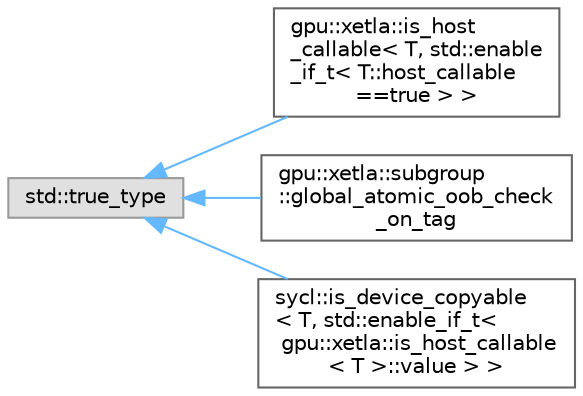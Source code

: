 digraph "Graphical Class Hierarchy"
{
 // LATEX_PDF_SIZE
  bgcolor="transparent";
  edge [fontname=Helvetica,fontsize=10,labelfontname=Helvetica,labelfontsize=10];
  node [fontname=Helvetica,fontsize=10,shape=box,height=0.2,width=0.4];
  rankdir="LR";
  Node0 [id="Node000000",label="std::true_type",height=0.2,width=0.4,color="grey60", fillcolor="#E0E0E0", style="filled",tooltip=" "];
  Node0 -> Node1 [id="edge40_Node000000_Node000001",dir="back",color="steelblue1",style="solid",tooltip=" "];
  Node1 [id="Node000001",label="gpu::xetla::is_host\l_callable\< T, std::enable\l_if_t\< T::host_callable\l==true \> \>",height=0.2,width=0.4,color="grey40", fillcolor="white", style="filled",URL="$structgpu_1_1xetla_1_1is__host__callable_3_01T_00_01std_1_1enable__if__t_3_01T_1_1host__callable_0a_0atrue_01_4_01_4.html",tooltip=" "];
  Node0 -> Node2 [id="edge41_Node000000_Node000002",dir="back",color="steelblue1",style="solid",tooltip=" "];
  Node2 [id="Node000002",label="gpu::xetla::subgroup\l::global_atomic_oob_check\l_on_tag",height=0.2,width=0.4,color="grey40", fillcolor="white", style="filled",URL="$structgpu_1_1xetla_1_1subgroup_1_1global__atomic__oob__check__on__tag.html",tooltip=" "];
  Node0 -> Node3 [id="edge42_Node000000_Node000003",dir="back",color="steelblue1",style="solid",tooltip=" "];
  Node3 [id="Node000003",label="sycl::is_device_copyable\l\< T, std::enable_if_t\<\l gpu::xetla::is_host_callable\l\< T \>::value \> \>",height=0.2,width=0.4,color="grey40", fillcolor="white", style="filled",URL="$structsycl_1_1is__device__copyable_3_01T_00_01std_1_1enable__if__t_3_01gpu_1_1xetla_1_1is__host_cf13af5cc49ff51c2d56dc67f2e77257.html",tooltip=" "];
}
